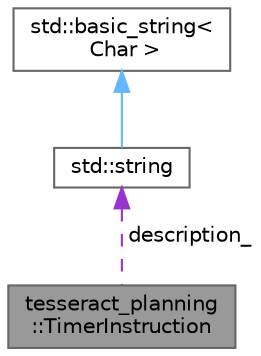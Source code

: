 digraph "tesseract_planning::TimerInstruction"
{
 // LATEX_PDF_SIZE
  bgcolor="transparent";
  edge [fontname=Helvetica,fontsize=10,labelfontname=Helvetica,labelfontsize=10];
  node [fontname=Helvetica,fontsize=10,shape=box,height=0.2,width=0.4];
  Node1 [label="tesseract_planning\l::TimerInstruction",height=0.2,width=0.4,color="gray40", fillcolor="grey60", style="filled", fontcolor="black",tooltip="This instruction indicates that a timer should be started and when the time expires it either sets a ..."];
  Node2 -> Node1 [dir="back",color="darkorchid3",style="dashed",label=" description_" ];
  Node2 [label="std::string",height=0.2,width=0.4,color="gray40", fillcolor="white", style="filled",tooltip=" "];
  Node3 -> Node2 [dir="back",color="steelblue1",style="solid"];
  Node3 [label="std::basic_string\<\l Char \>",height=0.2,width=0.4,color="gray40", fillcolor="white", style="filled",tooltip=" "];
}

